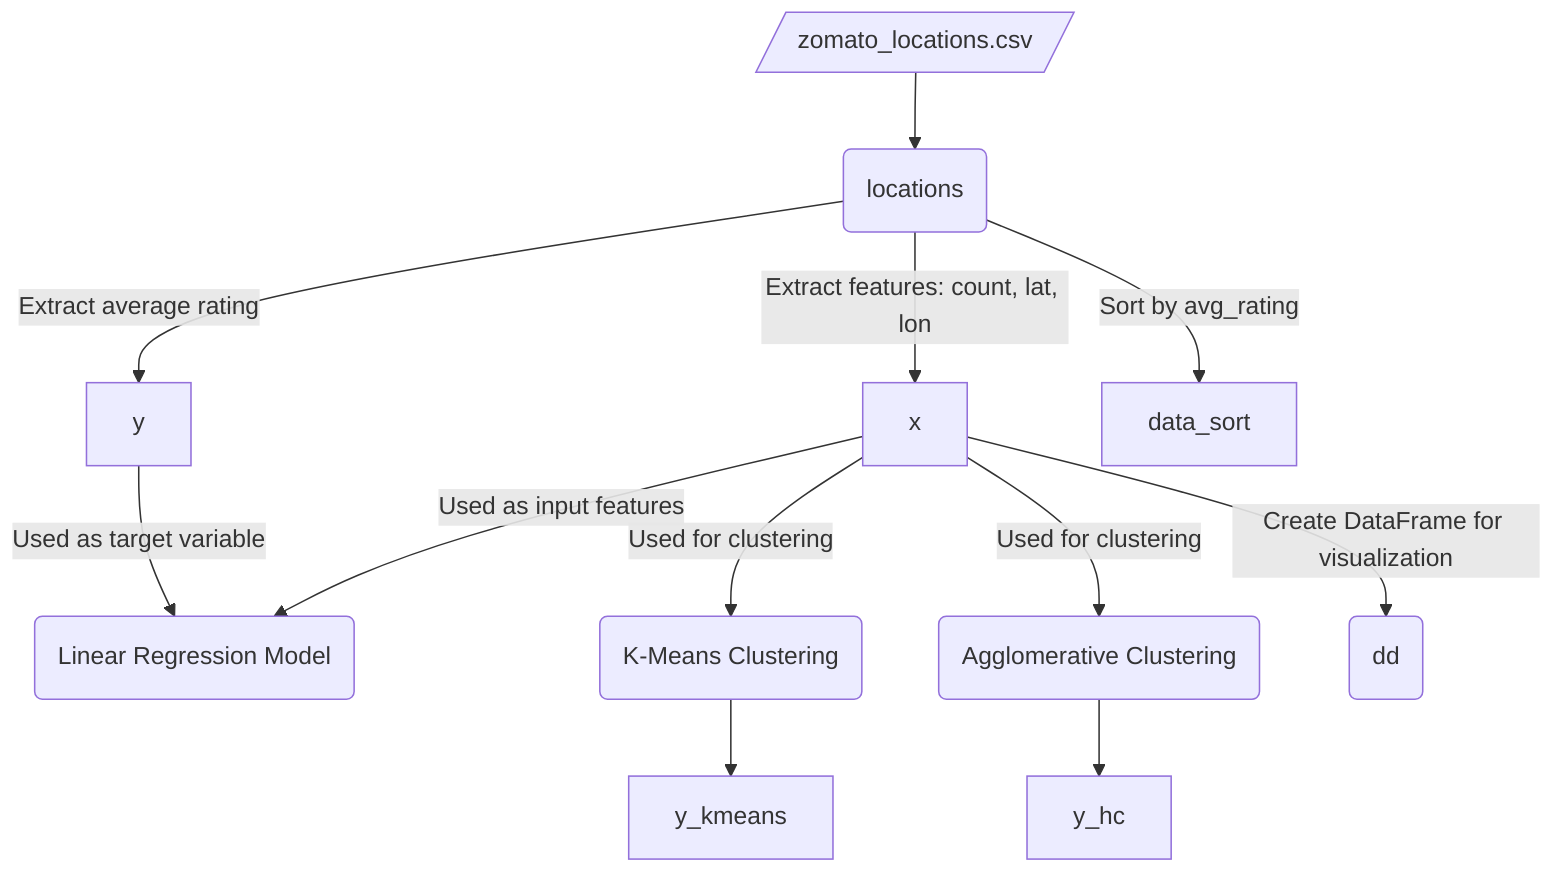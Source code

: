 graph TD;
    %% Data Sources
    A[/zomato_locations.csv/] --> B(locations);
    
    %% Data Processing
    B --> |"Extract average rating"| C[y];
    B --> |"Extract features: count, lat, lon"| D[x];
    B --> |"Sort by avg_rating"| E[data_sort];
    
    %% Modeling
    D --> |"Used as input features"| F(Linear Regression Model);
    C --> |"Used as target variable"| F;
    
    %% Clustering
    D --> |"Used for clustering"| G(K-Means Clustering);
    D --> |"Used for clustering"| H(Agglomerative Clustering);
    G --> I[y_kmeans];
    H --> J[y_hc];
    
    %% Visualization
    D --> |"Create DataFrame for visualization"| K(dd);